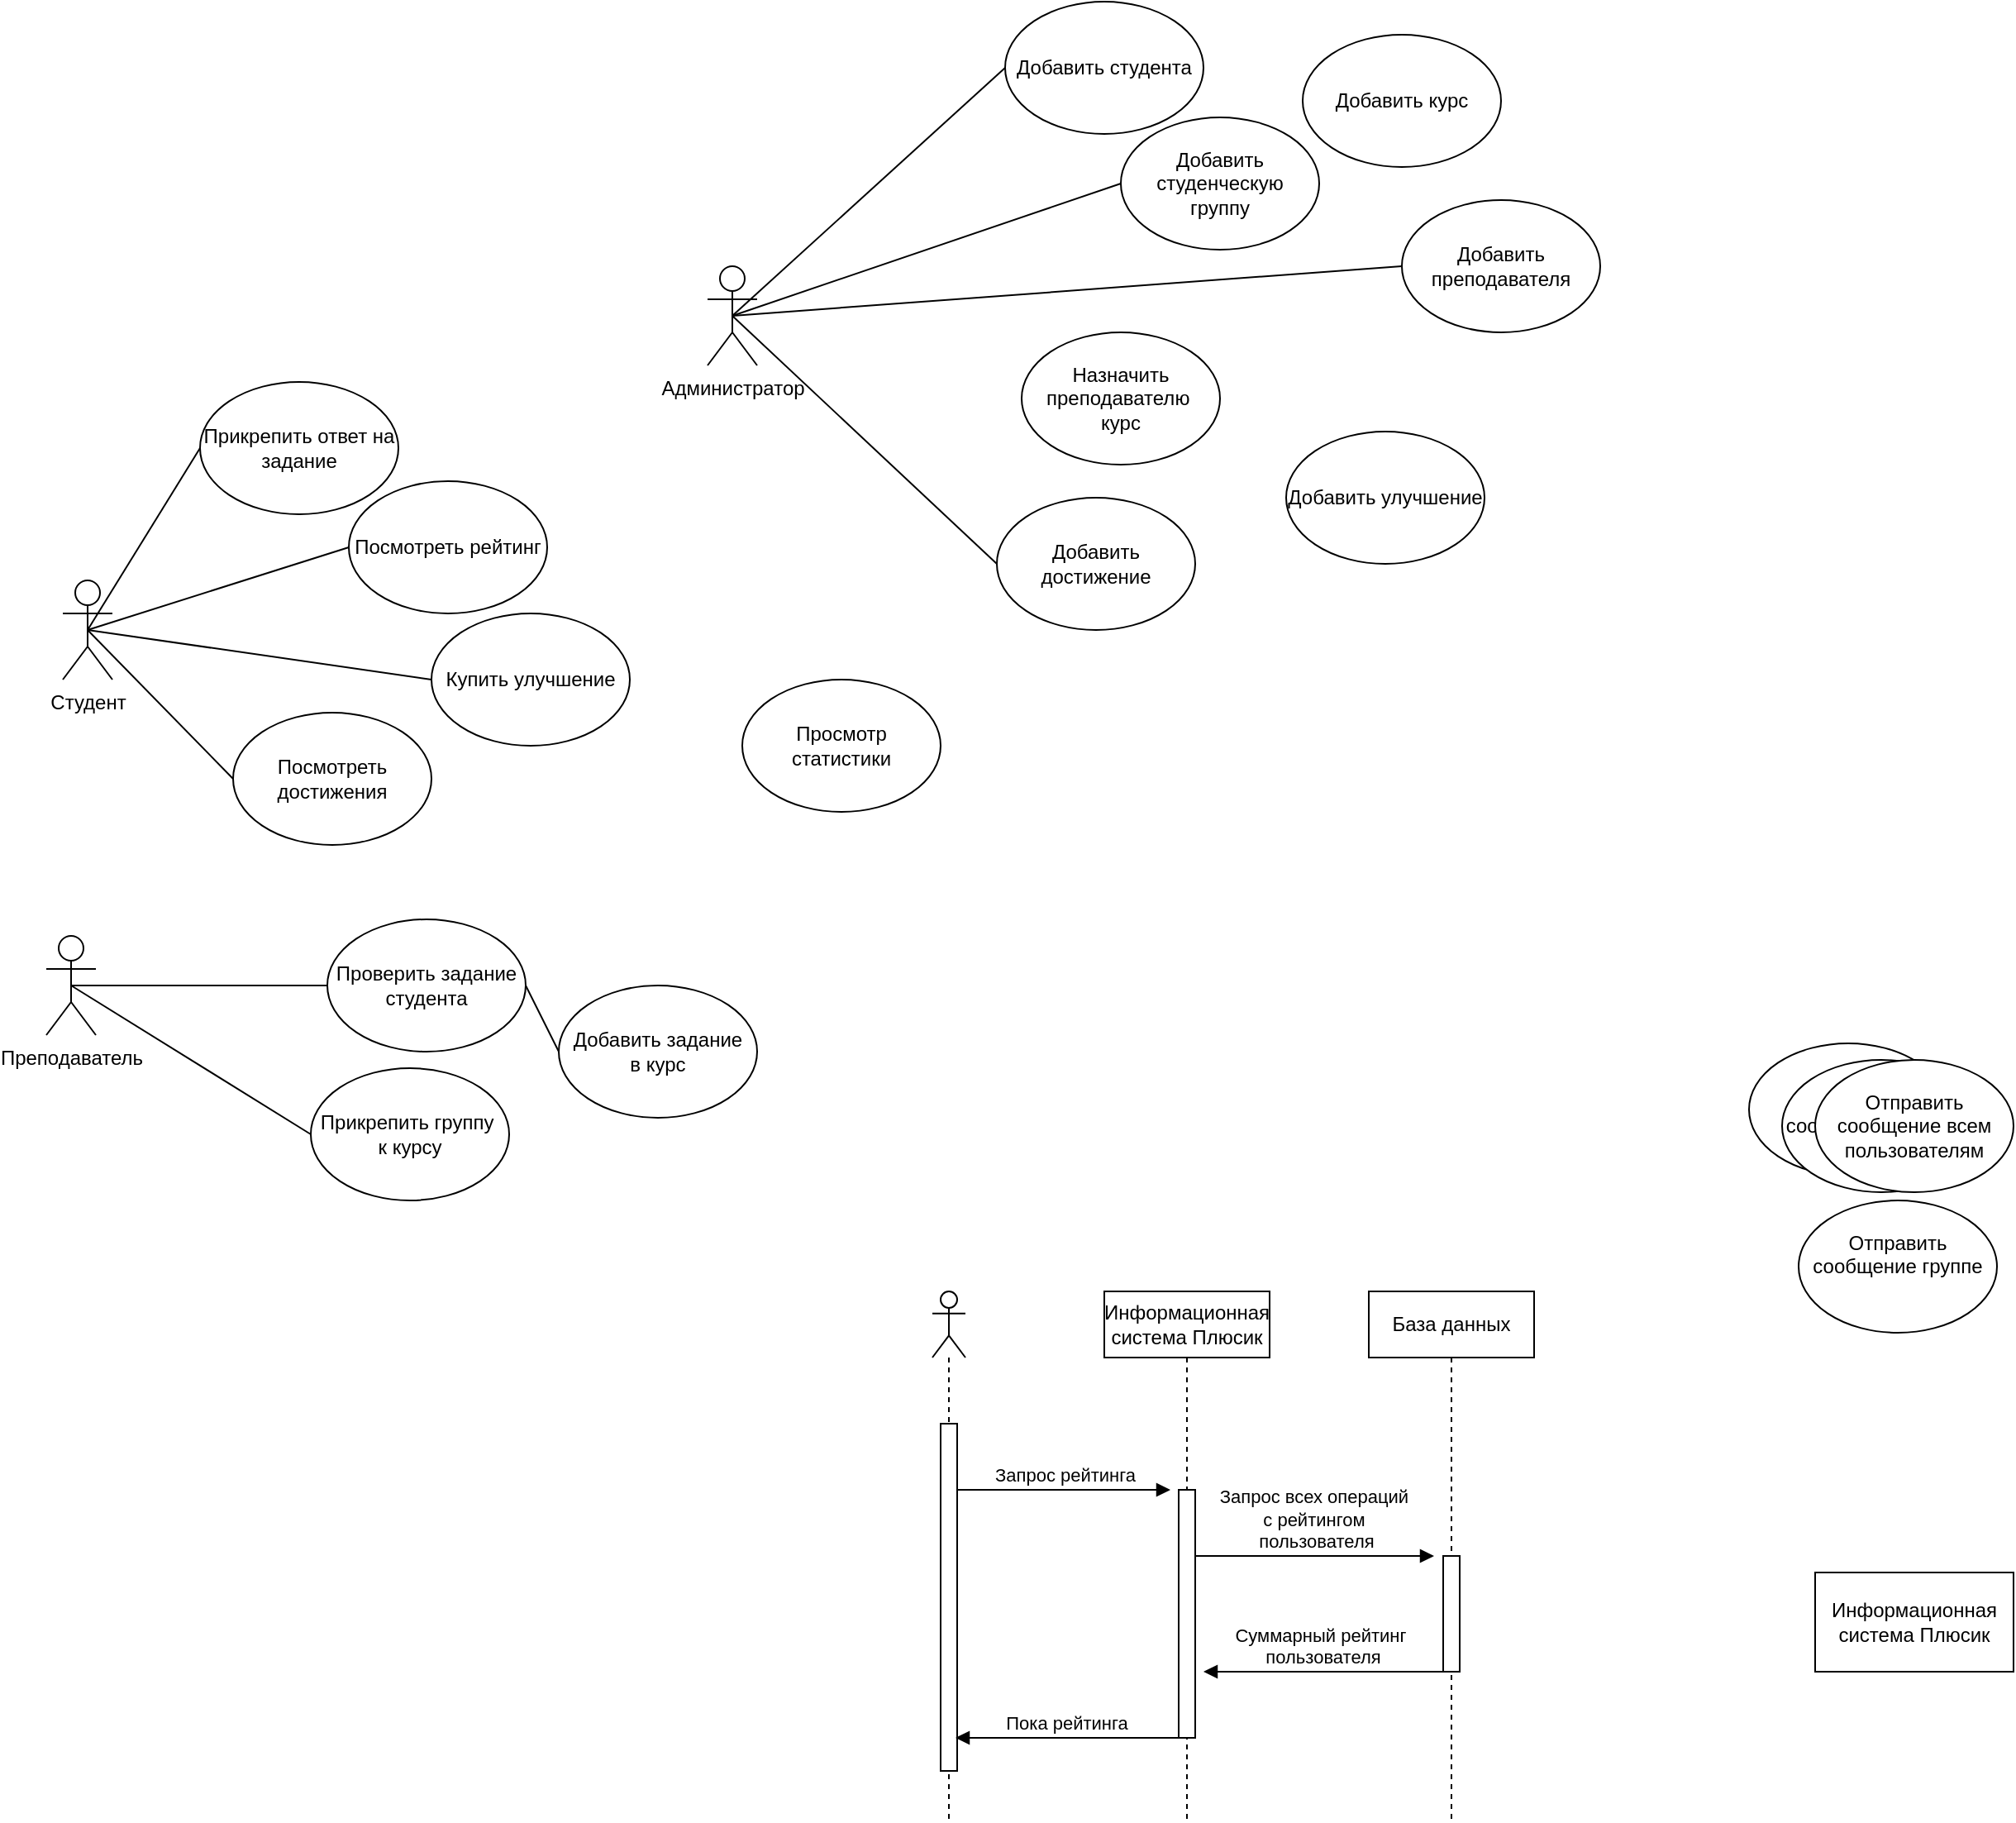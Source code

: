 <mxfile version="26.2.14">
  <diagram name="Страница — 1" id="MAS4Y0FhvfalkSF1C_iI">
    <mxGraphModel dx="2362" dy="2000" grid="0" gridSize="10" guides="1" tooltips="1" connect="1" arrows="1" fold="1" page="1" pageScale="1" pageWidth="827" pageHeight="1169" math="0" shadow="0">
      <root>
        <mxCell id="0" />
        <mxCell id="1" parent="0" />
        <mxCell id="o5p9VTgXOCJwf_QIXuKT-37" value="" style="shape=umlLifeline;perimeter=lifelinePerimeter;whiteSpace=wrap;html=1;container=1;dropTarget=0;collapsible=0;recursiveResize=0;outlineConnect=0;portConstraint=eastwest;newEdgeStyle={&quot;curved&quot;:0,&quot;rounded&quot;:0};participant=umlActor;" vertex="1" parent="1">
          <mxGeometry x="66" y="600" width="20" height="320" as="geometry" />
        </mxCell>
        <mxCell id="o5p9VTgXOCJwf_QIXuKT-46" style="edgeStyle=none;shape=connector;rounded=0;orthogonalLoop=1;jettySize=auto;html=1;exitX=0.5;exitY=0.5;exitDx=0;exitDy=0;exitPerimeter=0;entryX=0;entryY=0.5;entryDx=0;entryDy=0;strokeColor=default;align=center;verticalAlign=middle;fontFamily=Helvetica;fontSize=11;fontColor=default;labelBackgroundColor=default;startFill=0;endArrow=none;" edge="1" parent="1" source="o5p9VTgXOCJwf_QIXuKT-1" target="o5p9VTgXOCJwf_QIXuKT-2">
          <mxGeometry relative="1" as="geometry" />
        </mxCell>
        <mxCell id="o5p9VTgXOCJwf_QIXuKT-47" style="edgeStyle=none;shape=connector;rounded=0;orthogonalLoop=1;jettySize=auto;html=1;exitX=0.5;exitY=0.5;exitDx=0;exitDy=0;exitPerimeter=0;entryX=0;entryY=0.5;entryDx=0;entryDy=0;strokeColor=default;align=center;verticalAlign=middle;fontFamily=Helvetica;fontSize=11;fontColor=default;labelBackgroundColor=default;startFill=0;endArrow=none;" edge="1" parent="1" source="o5p9VTgXOCJwf_QIXuKT-1" target="o5p9VTgXOCJwf_QIXuKT-19">
          <mxGeometry relative="1" as="geometry" />
        </mxCell>
        <mxCell id="o5p9VTgXOCJwf_QIXuKT-48" style="edgeStyle=none;shape=connector;rounded=0;orthogonalLoop=1;jettySize=auto;html=1;exitX=0.5;exitY=0.5;exitDx=0;exitDy=0;exitPerimeter=0;entryX=0;entryY=0.5;entryDx=0;entryDy=0;strokeColor=default;align=center;verticalAlign=middle;fontFamily=Helvetica;fontSize=11;fontColor=default;labelBackgroundColor=default;startFill=0;endArrow=none;" edge="1" parent="1" source="o5p9VTgXOCJwf_QIXuKT-1" target="o5p9VTgXOCJwf_QIXuKT-20">
          <mxGeometry relative="1" as="geometry" />
        </mxCell>
        <mxCell id="o5p9VTgXOCJwf_QIXuKT-49" style="edgeStyle=none;shape=connector;rounded=0;orthogonalLoop=1;jettySize=auto;html=1;exitX=0.5;exitY=0.5;exitDx=0;exitDy=0;exitPerimeter=0;entryX=0;entryY=0.5;entryDx=0;entryDy=0;strokeColor=default;align=center;verticalAlign=middle;fontFamily=Helvetica;fontSize=11;fontColor=default;labelBackgroundColor=default;startFill=0;endArrow=none;" edge="1" parent="1" source="o5p9VTgXOCJwf_QIXuKT-1" target="o5p9VTgXOCJwf_QIXuKT-38">
          <mxGeometry relative="1" as="geometry" />
        </mxCell>
        <mxCell id="o5p9VTgXOCJwf_QIXuKT-1" value="Студент&lt;div&gt;&lt;br&gt;&lt;/div&gt;" style="shape=umlActor;verticalLabelPosition=bottom;verticalAlign=top;html=1;outlineConnect=0;" vertex="1" parent="1">
          <mxGeometry x="-460" y="170" width="30" height="60" as="geometry" />
        </mxCell>
        <mxCell id="o5p9VTgXOCJwf_QIXuKT-2" value="Прикрепить ответ на задание" style="ellipse;whiteSpace=wrap;html=1;" vertex="1" parent="1">
          <mxGeometry x="-377" y="50" width="120" height="80" as="geometry" />
        </mxCell>
        <mxCell id="o5p9VTgXOCJwf_QIXuKT-50" style="edgeStyle=none;shape=connector;rounded=0;orthogonalLoop=1;jettySize=auto;html=1;exitX=0.5;exitY=0.5;exitDx=0;exitDy=0;exitPerimeter=0;entryX=0;entryY=0.5;entryDx=0;entryDy=0;strokeColor=default;align=center;verticalAlign=middle;fontFamily=Helvetica;fontSize=11;fontColor=default;labelBackgroundColor=default;startFill=0;endArrow=none;" edge="1" parent="1" source="o5p9VTgXOCJwf_QIXuKT-3" target="o5p9VTgXOCJwf_QIXuKT-39">
          <mxGeometry relative="1" as="geometry" />
        </mxCell>
        <mxCell id="o5p9VTgXOCJwf_QIXuKT-51" style="edgeStyle=none;shape=connector;rounded=0;orthogonalLoop=1;jettySize=auto;html=1;exitX=0.5;exitY=0.5;exitDx=0;exitDy=0;exitPerimeter=0;entryX=0;entryY=0.5;entryDx=0;entryDy=0;strokeColor=default;align=center;verticalAlign=middle;fontFamily=Helvetica;fontSize=11;fontColor=default;labelBackgroundColor=default;startFill=0;endArrow=none;" edge="1" parent="1" source="o5p9VTgXOCJwf_QIXuKT-3" target="o5p9VTgXOCJwf_QIXuKT-9">
          <mxGeometry relative="1" as="geometry" />
        </mxCell>
        <mxCell id="o5p9VTgXOCJwf_QIXuKT-52" style="edgeStyle=none;shape=connector;rounded=0;orthogonalLoop=1;jettySize=auto;html=1;exitX=0.5;exitY=0.5;exitDx=0;exitDy=0;exitPerimeter=0;entryX=0;entryY=0.5;entryDx=0;entryDy=0;strokeColor=default;align=center;verticalAlign=middle;fontFamily=Helvetica;fontSize=11;fontColor=default;labelBackgroundColor=default;startFill=0;endArrow=none;" edge="1" parent="1" source="o5p9VTgXOCJwf_QIXuKT-3" target="o5p9VTgXOCJwf_QIXuKT-8">
          <mxGeometry relative="1" as="geometry" />
        </mxCell>
        <mxCell id="o5p9VTgXOCJwf_QIXuKT-53" style="edgeStyle=none;shape=connector;rounded=0;orthogonalLoop=1;jettySize=auto;html=1;exitX=0.5;exitY=0.5;exitDx=0;exitDy=0;exitPerimeter=0;entryX=0;entryY=0.5;entryDx=0;entryDy=0;strokeColor=default;align=center;verticalAlign=middle;fontFamily=Helvetica;fontSize=11;fontColor=default;labelBackgroundColor=default;startFill=0;endArrow=none;" edge="1" parent="1" source="o5p9VTgXOCJwf_QIXuKT-3" target="o5p9VTgXOCJwf_QIXuKT-11">
          <mxGeometry relative="1" as="geometry" />
        </mxCell>
        <mxCell id="o5p9VTgXOCJwf_QIXuKT-3" value="Администратор" style="shape=umlActor;verticalLabelPosition=bottom;verticalAlign=top;html=1;outlineConnect=0;" vertex="1" parent="1">
          <mxGeometry x="-70" y="-20" width="30" height="60" as="geometry" />
        </mxCell>
        <mxCell id="o5p9VTgXOCJwf_QIXuKT-4" value="Запустить&amp;nbsp;&lt;div&gt;Telegram-бота&lt;/div&gt;" style="ellipse;whiteSpace=wrap;html=1;" vertex="1" parent="1">
          <mxGeometry x="560" y="450" width="120" height="80" as="geometry" />
        </mxCell>
        <mxCell id="o5p9VTgXOCJwf_QIXuKT-5" value="Отправить сообщение студенту&lt;div&gt;&lt;br&gt;&lt;/div&gt;" style="ellipse;whiteSpace=wrap;html=1;" vertex="1" parent="1">
          <mxGeometry x="580" y="460" width="120" height="80" as="geometry" />
        </mxCell>
        <mxCell id="o5p9VTgXOCJwf_QIXuKT-6" value="Отправить сообщение всем пользователям" style="ellipse;whiteSpace=wrap;html=1;" vertex="1" parent="1">
          <mxGeometry x="600" y="460" width="120" height="80" as="geometry" />
        </mxCell>
        <mxCell id="o5p9VTgXOCJwf_QIXuKT-7" value="Отправить сообщение группе&lt;div&gt;&lt;br&gt;&lt;/div&gt;" style="ellipse;whiteSpace=wrap;html=1;" vertex="1" parent="1">
          <mxGeometry x="590" y="545" width="120" height="80" as="geometry" />
        </mxCell>
        <mxCell id="o5p9VTgXOCJwf_QIXuKT-8" value="Добавить студенческую&lt;div&gt;группу&lt;/div&gt;" style="ellipse;whiteSpace=wrap;html=1;" vertex="1" parent="1">
          <mxGeometry x="180" y="-110" width="120" height="80" as="geometry" />
        </mxCell>
        <mxCell id="o5p9VTgXOCJwf_QIXuKT-9" value="Добавить преподавателя" style="ellipse;whiteSpace=wrap;html=1;" vertex="1" parent="1">
          <mxGeometry x="350" y="-60" width="120" height="80" as="geometry" />
        </mxCell>
        <mxCell id="o5p9VTgXOCJwf_QIXuKT-10" value="Назначить преподавателю&amp;nbsp;&lt;div&gt;курс&lt;/div&gt;" style="ellipse;whiteSpace=wrap;html=1;" vertex="1" parent="1">
          <mxGeometry x="120" y="20" width="120" height="80" as="geometry" />
        </mxCell>
        <mxCell id="o5p9VTgXOCJwf_QIXuKT-11" value="Добавить достижение" style="ellipse;whiteSpace=wrap;html=1;" vertex="1" parent="1">
          <mxGeometry x="105" y="120" width="120" height="80" as="geometry" />
        </mxCell>
        <mxCell id="o5p9VTgXOCJwf_QIXuKT-42" style="edgeStyle=orthogonalEdgeStyle;rounded=0;orthogonalLoop=1;jettySize=auto;html=1;exitX=0.5;exitY=0.5;exitDx=0;exitDy=0;exitPerimeter=0;entryX=0;entryY=0.5;entryDx=0;entryDy=0;endArrow=none;startFill=0;" edge="1" parent="1" source="o5p9VTgXOCJwf_QIXuKT-13" target="o5p9VTgXOCJwf_QIXuKT-17">
          <mxGeometry relative="1" as="geometry">
            <mxPoint x="-310" y="415" as="targetPoint" />
          </mxGeometry>
        </mxCell>
        <mxCell id="o5p9VTgXOCJwf_QIXuKT-43" style="shape=connector;rounded=0;orthogonalLoop=1;jettySize=auto;html=1;exitX=0.5;exitY=0.5;exitDx=0;exitDy=0;exitPerimeter=0;entryX=0;entryY=0.5;entryDx=0;entryDy=0;strokeColor=default;align=center;verticalAlign=middle;fontFamily=Helvetica;fontSize=11;fontColor=default;labelBackgroundColor=default;startFill=0;endArrow=none;" edge="1" parent="1" source="o5p9VTgXOCJwf_QIXuKT-13" target="o5p9VTgXOCJwf_QIXuKT-16">
          <mxGeometry relative="1" as="geometry" />
        </mxCell>
        <mxCell id="o5p9VTgXOCJwf_QIXuKT-13" value="Преподаватель&lt;div&gt;&lt;br&gt;&lt;/div&gt;" style="shape=umlActor;verticalLabelPosition=bottom;verticalAlign=top;html=1;outlineConnect=0;" vertex="1" parent="1">
          <mxGeometry x="-470" y="385" width="30" height="60" as="geometry" />
        </mxCell>
        <mxCell id="o5p9VTgXOCJwf_QIXuKT-16" value="Прикрепить группу&amp;nbsp;&lt;div&gt;к курсу&lt;/div&gt;" style="ellipse;whiteSpace=wrap;html=1;" vertex="1" parent="1">
          <mxGeometry x="-310" y="465" width="120" height="80" as="geometry" />
        </mxCell>
        <mxCell id="o5p9VTgXOCJwf_QIXuKT-17" value="Проверить задание студента" style="ellipse;whiteSpace=wrap;html=1;" vertex="1" parent="1">
          <mxGeometry x="-300" y="375" width="120" height="80" as="geometry" />
        </mxCell>
        <mxCell id="o5p9VTgXOCJwf_QIXuKT-18" value="Просмотр статистики" style="ellipse;whiteSpace=wrap;html=1;" vertex="1" parent="1">
          <mxGeometry x="-49" y="230" width="120" height="80" as="geometry" />
        </mxCell>
        <mxCell id="o5p9VTgXOCJwf_QIXuKT-19" value="Посмотреть рейтинг" style="ellipse;whiteSpace=wrap;html=1;" vertex="1" parent="1">
          <mxGeometry x="-287" y="110" width="120" height="80" as="geometry" />
        </mxCell>
        <mxCell id="o5p9VTgXOCJwf_QIXuKT-20" value="Посмотреть достижения" style="ellipse;whiteSpace=wrap;html=1;" vertex="1" parent="1">
          <mxGeometry x="-357" y="250" width="120" height="80" as="geometry" />
        </mxCell>
        <mxCell id="o5p9VTgXOCJwf_QIXuKT-22" value="Информационная система Плюсик" style="rounded=0;whiteSpace=wrap;html=1;" vertex="1" parent="1">
          <mxGeometry x="600" y="770" width="120" height="60" as="geometry" />
        </mxCell>
        <mxCell id="o5p9VTgXOCJwf_QIXuKT-25" value="" style="html=1;points=[[0,0,0,0,5],[0,1,0,0,-5],[1,0,0,0,5],[1,1,0,0,-5]];perimeter=orthogonalPerimeter;outlineConnect=0;targetShapes=umlLifeline;portConstraint=eastwest;newEdgeStyle={&quot;curved&quot;:0,&quot;rounded&quot;:0};" vertex="1" parent="1">
          <mxGeometry x="71" y="680" width="10" height="210" as="geometry" />
        </mxCell>
        <mxCell id="o5p9VTgXOCJwf_QIXuKT-27" value="Запрос рейтинга" style="html=1;verticalAlign=bottom;endArrow=block;curved=0;rounded=0;" edge="1" parent="1">
          <mxGeometry width="80" relative="1" as="geometry">
            <mxPoint x="81" y="720" as="sourcePoint" />
            <mxPoint x="210" y="720" as="targetPoint" />
          </mxGeometry>
        </mxCell>
        <mxCell id="o5p9VTgXOCJwf_QIXuKT-31" value="Информационная система Плюсик" style="shape=umlLifeline;perimeter=lifelinePerimeter;whiteSpace=wrap;html=1;container=1;dropTarget=0;collapsible=0;recursiveResize=0;outlineConnect=0;portConstraint=eastwest;newEdgeStyle={&quot;curved&quot;:0,&quot;rounded&quot;:0};" vertex="1" parent="1">
          <mxGeometry x="170" y="600" width="100" height="320" as="geometry" />
        </mxCell>
        <mxCell id="o5p9VTgXOCJwf_QIXuKT-26" value="" style="html=1;points=[[0,0,0,0,5],[0,1,0,0,-5],[1,0,0,0,5],[1,1,0,0,-5]];perimeter=orthogonalPerimeter;outlineConnect=0;targetShapes=umlLifeline;portConstraint=eastwest;newEdgeStyle={&quot;curved&quot;:0,&quot;rounded&quot;:0};" vertex="1" parent="1">
          <mxGeometry x="215" y="720" width="10" height="150" as="geometry" />
        </mxCell>
        <mxCell id="o5p9VTgXOCJwf_QIXuKT-32" value="База данных" style="shape=umlLifeline;perimeter=lifelinePerimeter;whiteSpace=wrap;html=1;container=1;dropTarget=0;collapsible=0;recursiveResize=0;outlineConnect=0;portConstraint=eastwest;newEdgeStyle={&quot;curved&quot;:0,&quot;rounded&quot;:0};" vertex="1" parent="1">
          <mxGeometry x="330" y="600" width="100" height="320" as="geometry" />
        </mxCell>
        <mxCell id="o5p9VTgXOCJwf_QIXuKT-33" value="" style="html=1;points=[[0,0,0,0,5],[0,1,0,0,-5],[1,0,0,0,5],[1,1,0,0,-5]];perimeter=orthogonalPerimeter;outlineConnect=0;targetShapes=umlLifeline;portConstraint=eastwest;newEdgeStyle={&quot;curved&quot;:0,&quot;rounded&quot;:0};" vertex="1" parent="o5p9VTgXOCJwf_QIXuKT-32">
          <mxGeometry x="45" y="160" width="10" height="70" as="geometry" />
        </mxCell>
        <mxCell id="o5p9VTgXOCJwf_QIXuKT-34" value="&lt;span&gt;Запрос всех операций&amp;nbsp;&lt;/span&gt;&lt;div&gt;&lt;span&gt;с рейтингом&amp;nbsp;&lt;/span&gt;&lt;/div&gt;&lt;div&gt;&lt;span&gt;пользователя&lt;/span&gt;&lt;/div&gt;" style="html=1;verticalAlign=bottom;endArrow=block;curved=0;rounded=0;" edge="1" parent="1" source="o5p9VTgXOCJwf_QIXuKT-26">
          <mxGeometry x="0.004" width="80" relative="1" as="geometry">
            <mxPoint x="230" y="760" as="sourcePoint" />
            <mxPoint x="369.5" y="760" as="targetPoint" />
            <mxPoint as="offset" />
          </mxGeometry>
        </mxCell>
        <mxCell id="o5p9VTgXOCJwf_QIXuKT-35" value="Суммарный рейтинг&amp;nbsp;&lt;div&gt;пользователя&lt;/div&gt;" style="html=1;verticalAlign=bottom;endArrow=block;curved=0;rounded=0;" edge="1" parent="1" source="o5p9VTgXOCJwf_QIXuKT-33">
          <mxGeometry x="0.004" width="80" relative="1" as="geometry">
            <mxPoint x="370" y="830" as="sourcePoint" />
            <mxPoint x="230" y="830" as="targetPoint" />
            <mxPoint as="offset" />
          </mxGeometry>
        </mxCell>
        <mxCell id="o5p9VTgXOCJwf_QIXuKT-36" value="Пока рейтинга" style="html=1;verticalAlign=bottom;endArrow=block;curved=0;rounded=0;" edge="1" parent="1" source="o5p9VTgXOCJwf_QIXuKT-26">
          <mxGeometry x="0.004" width="80" relative="1" as="geometry">
            <mxPoint x="210" y="870" as="sourcePoint" />
            <mxPoint x="80" y="870" as="targetPoint" />
            <mxPoint as="offset" />
          </mxGeometry>
        </mxCell>
        <mxCell id="o5p9VTgXOCJwf_QIXuKT-38" value="Купить улучшение" style="ellipse;whiteSpace=wrap;html=1;" vertex="1" parent="1">
          <mxGeometry x="-237" y="190" width="120" height="80" as="geometry" />
        </mxCell>
        <mxCell id="o5p9VTgXOCJwf_QIXuKT-39" value="Добавить студента" style="ellipse;whiteSpace=wrap;html=1;" vertex="1" parent="1">
          <mxGeometry x="110" y="-180" width="120" height="80" as="geometry" />
        </mxCell>
        <mxCell id="o5p9VTgXOCJwf_QIXuKT-41" value="Добавить улучшение" style="ellipse;whiteSpace=wrap;html=1;" vertex="1" parent="1">
          <mxGeometry x="280" y="80" width="120" height="80" as="geometry" />
        </mxCell>
        <mxCell id="o5p9VTgXOCJwf_QIXuKT-45" style="shape=connector;rounded=0;orthogonalLoop=1;jettySize=auto;html=1;exitX=0;exitY=0.5;exitDx=0;exitDy=0;entryX=1;entryY=0.5;entryDx=0;entryDy=0;strokeColor=default;align=center;verticalAlign=middle;fontFamily=Helvetica;fontSize=11;fontColor=default;labelBackgroundColor=default;startFill=0;endArrow=none;" edge="1" parent="1" source="o5p9VTgXOCJwf_QIXuKT-44" target="o5p9VTgXOCJwf_QIXuKT-17">
          <mxGeometry relative="1" as="geometry" />
        </mxCell>
        <mxCell id="o5p9VTgXOCJwf_QIXuKT-44" value="Добавить задание&lt;div&gt;в курс&lt;/div&gt;" style="ellipse;whiteSpace=wrap;html=1;" vertex="1" parent="1">
          <mxGeometry x="-160" y="415" width="120" height="80" as="geometry" />
        </mxCell>
        <mxCell id="o5p9VTgXOCJwf_QIXuKT-54" value="Добавить курс" style="ellipse;whiteSpace=wrap;html=1;" vertex="1" parent="1">
          <mxGeometry x="290" y="-160" width="120" height="80" as="geometry" />
        </mxCell>
      </root>
    </mxGraphModel>
  </diagram>
</mxfile>
